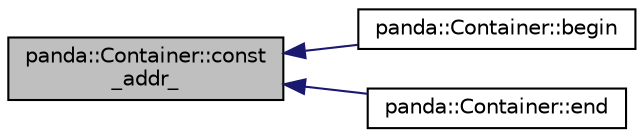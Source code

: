 digraph "panda::Container::const_addr_"
{
 // INTERACTIVE_SVG=YES
  edge [fontname="Helvetica",fontsize="10",labelfontname="Helvetica",labelfontsize="10"];
  node [fontname="Helvetica",fontsize="10",shape=record];
  rankdir="LR";
  Node1 [label="panda::Container::const\l_addr_",height=0.2,width=0.4,color="black", fillcolor="grey75", style="filled" fontcolor="black"];
  Node1 -> Node2 [dir="back",color="midnightblue",fontsize="10",style="solid"];
  Node2 [label="panda::Container::begin",height=0.2,width=0.4,color="black", fillcolor="white", style="filled",URL="$classpanda_1_1Container.html#ab877d1d6d361a300aa917836f0c8876e",tooltip="Return an iterator pointing to the first element. "];
  Node1 -> Node3 [dir="back",color="midnightblue",fontsize="10",style="solid"];
  Node3 [label="panda::Container::end",height=0.2,width=0.4,color="black", fillcolor="white", style="filled",URL="$classpanda_1_1Container.html#a90cc2a139fc2289aa5b5f627b07486f4",tooltip="Return an iterator pointing to the end of the array (invalid address) "];
}
